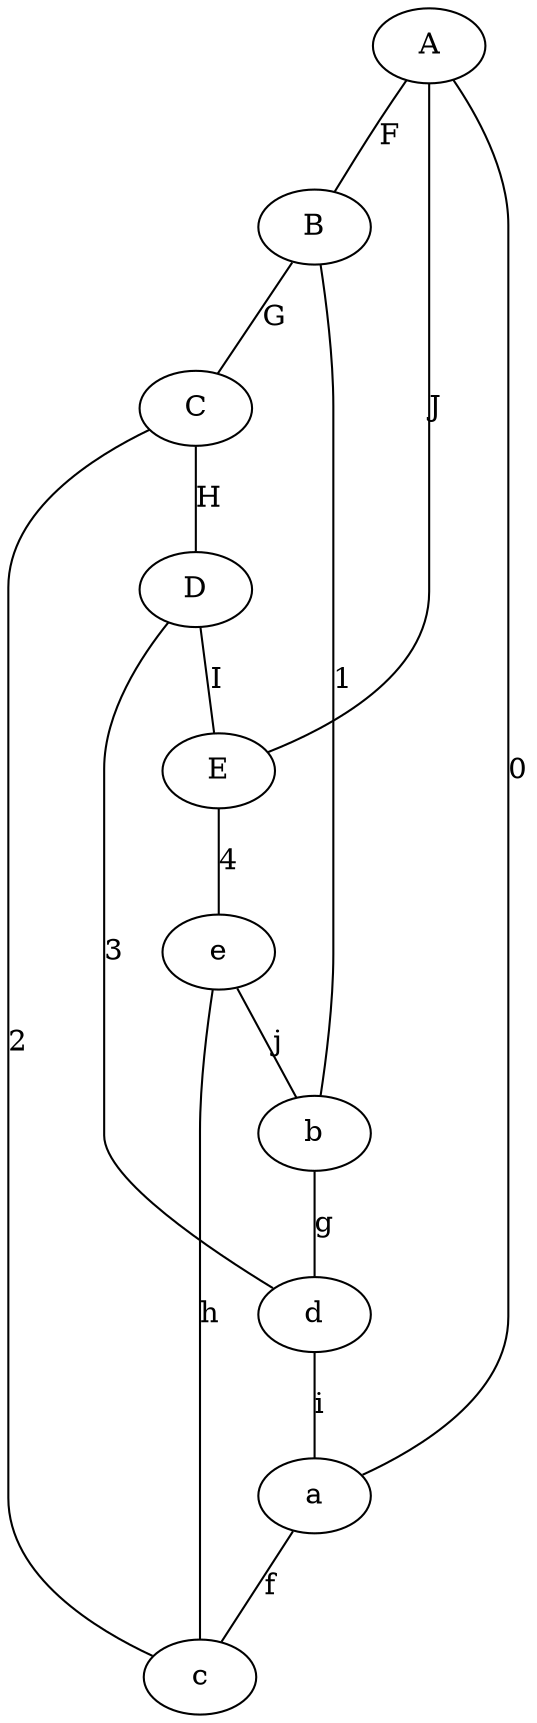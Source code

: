 graph G {
0[label=A];
1[label=B];
2[label=C];
3[label=D];
4[label=E];
5[label=a];
6[label=b];
7[label=c];
8[label=d];
9[label=e];
0--1 [label="F"];
1--2 [label="G"];
2--3 [label="H"];
3--4 [label="I"];
4--0 [label="J"];
0--5 [label="0"];
1--6 [label="1"];
2--7 [label="2"];
3--8 [label="3"];
4--9 [label="4"];
5--7 [label="f"];
6--8 [label="g"];
7--9 [label="h"];
8--5 [label="i"];
9--6 [label="j"];
}
